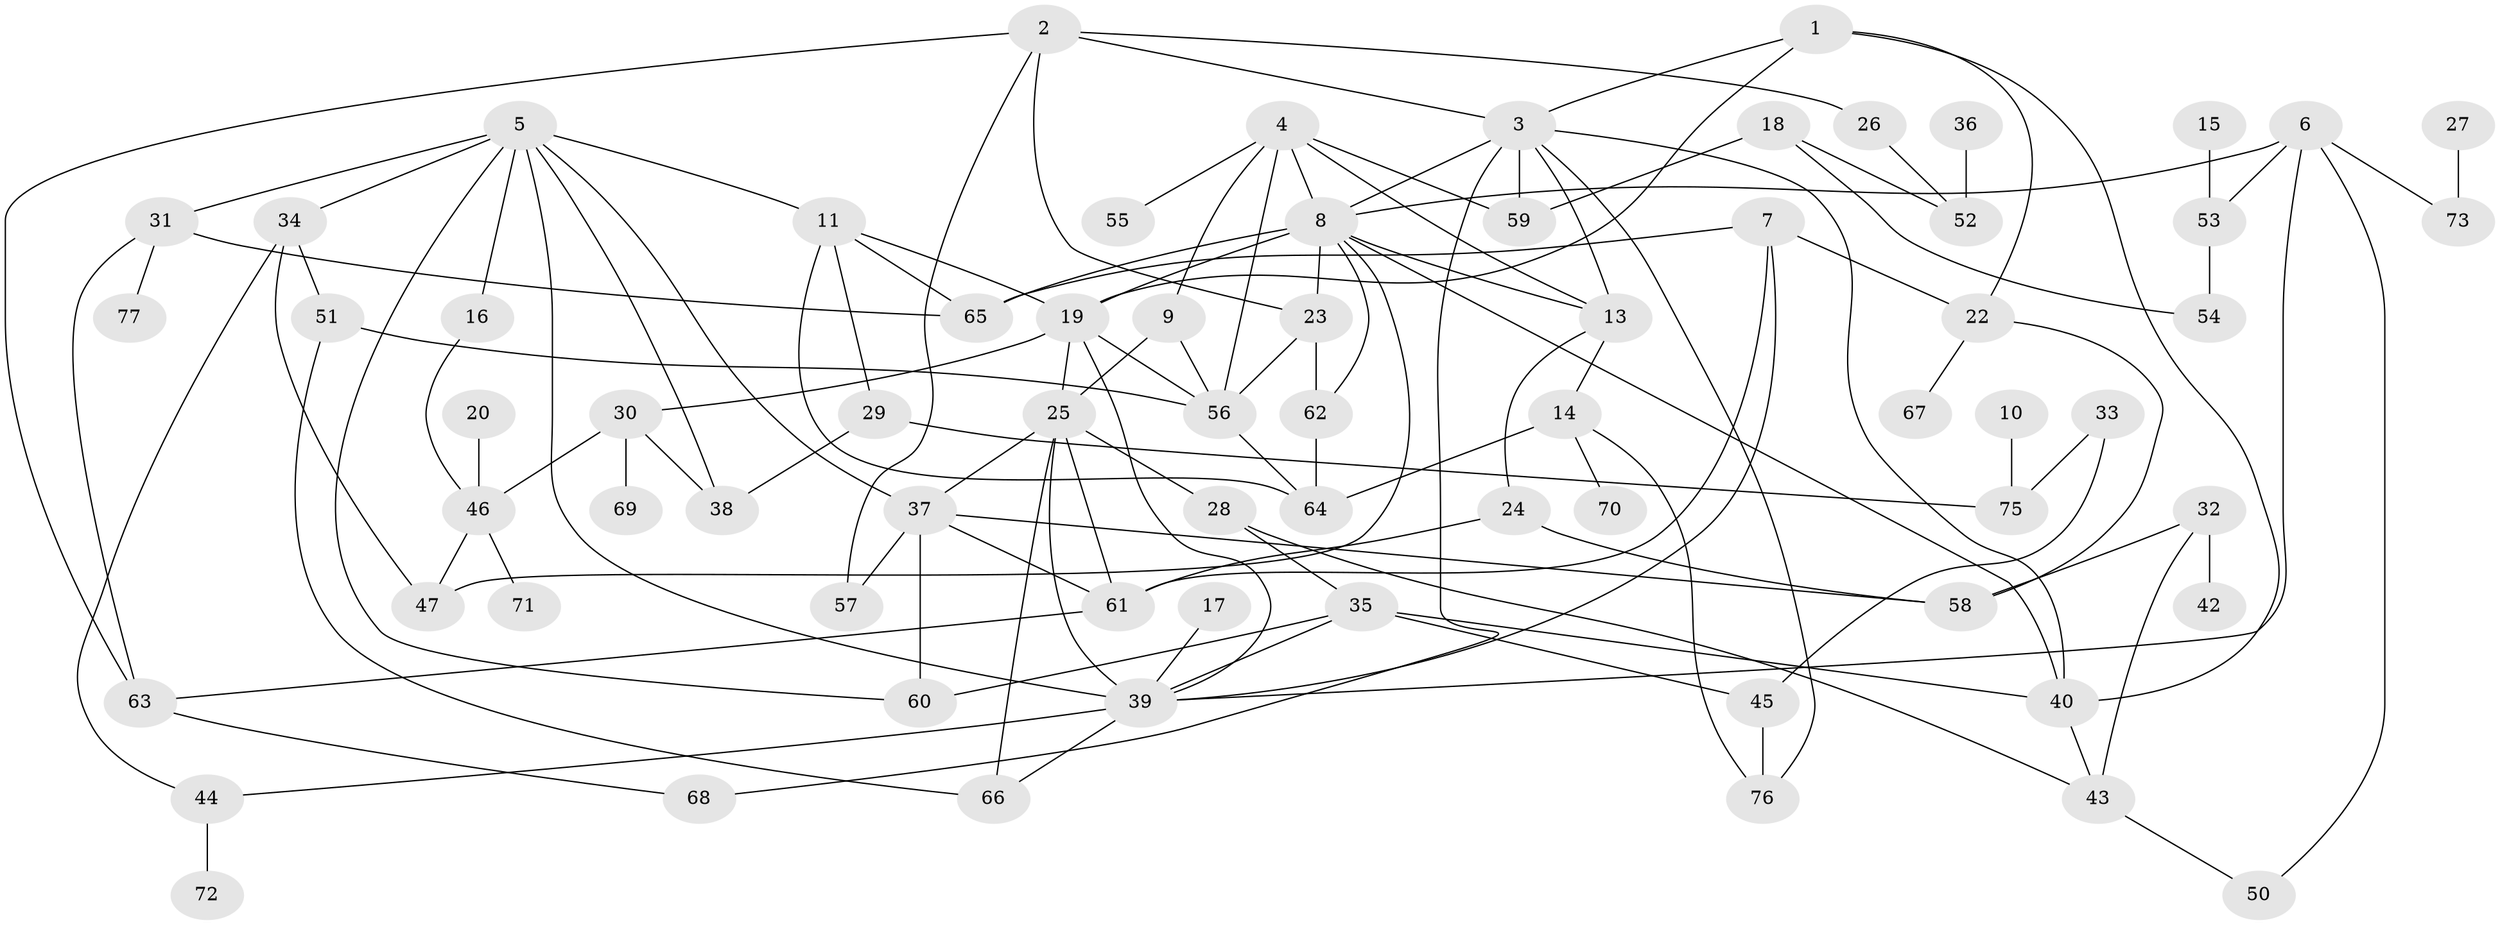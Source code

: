 // original degree distribution, {2: 0.1926605504587156, 5: 0.07339449541284404, 6: 0.07339449541284404, 9: 0.009174311926605505, 1: 0.1834862385321101, 4: 0.1834862385321101, 3: 0.22018348623853212, 0: 0.05504587155963303, 7: 0.009174311926605505}
// Generated by graph-tools (version 1.1) at 2025/48/03/04/25 22:48:17]
// undirected, 71 vertices, 123 edges
graph export_dot {
  node [color=gray90,style=filled];
  1;
  2;
  3;
  4;
  5;
  6;
  7;
  8;
  9;
  10;
  11;
  13;
  14;
  15;
  16;
  17;
  18;
  19;
  20;
  22;
  23;
  24;
  25;
  26;
  27;
  28;
  29;
  30;
  31;
  32;
  33;
  34;
  35;
  36;
  37;
  38;
  39;
  40;
  42;
  43;
  44;
  45;
  46;
  47;
  50;
  51;
  52;
  53;
  54;
  55;
  56;
  57;
  58;
  59;
  60;
  61;
  62;
  63;
  64;
  65;
  66;
  67;
  68;
  69;
  70;
  71;
  72;
  73;
  75;
  76;
  77;
  1 -- 3 [weight=1.0];
  1 -- 19 [weight=1.0];
  1 -- 22 [weight=1.0];
  1 -- 40 [weight=1.0];
  2 -- 3 [weight=1.0];
  2 -- 23 [weight=1.0];
  2 -- 26 [weight=1.0];
  2 -- 57 [weight=1.0];
  2 -- 63 [weight=1.0];
  3 -- 8 [weight=2.0];
  3 -- 13 [weight=1.0];
  3 -- 40 [weight=1.0];
  3 -- 59 [weight=1.0];
  3 -- 68 [weight=1.0];
  3 -- 76 [weight=1.0];
  4 -- 8 [weight=1.0];
  4 -- 9 [weight=1.0];
  4 -- 13 [weight=1.0];
  4 -- 55 [weight=1.0];
  4 -- 56 [weight=1.0];
  4 -- 59 [weight=1.0];
  5 -- 11 [weight=1.0];
  5 -- 16 [weight=1.0];
  5 -- 31 [weight=1.0];
  5 -- 34 [weight=1.0];
  5 -- 37 [weight=1.0];
  5 -- 38 [weight=1.0];
  5 -- 39 [weight=1.0];
  5 -- 60 [weight=1.0];
  6 -- 8 [weight=1.0];
  6 -- 39 [weight=1.0];
  6 -- 50 [weight=1.0];
  6 -- 53 [weight=1.0];
  6 -- 73 [weight=1.0];
  7 -- 22 [weight=1.0];
  7 -- 39 [weight=1.0];
  7 -- 61 [weight=1.0];
  7 -- 65 [weight=1.0];
  8 -- 13 [weight=1.0];
  8 -- 19 [weight=1.0];
  8 -- 23 [weight=1.0];
  8 -- 40 [weight=1.0];
  8 -- 47 [weight=1.0];
  8 -- 62 [weight=1.0];
  8 -- 65 [weight=1.0];
  9 -- 25 [weight=1.0];
  9 -- 56 [weight=1.0];
  10 -- 75 [weight=1.0];
  11 -- 19 [weight=1.0];
  11 -- 29 [weight=1.0];
  11 -- 64 [weight=1.0];
  11 -- 65 [weight=1.0];
  13 -- 14 [weight=2.0];
  13 -- 24 [weight=1.0];
  14 -- 64 [weight=1.0];
  14 -- 70 [weight=1.0];
  14 -- 76 [weight=1.0];
  15 -- 53 [weight=1.0];
  16 -- 46 [weight=1.0];
  17 -- 39 [weight=1.0];
  18 -- 52 [weight=1.0];
  18 -- 54 [weight=1.0];
  18 -- 59 [weight=1.0];
  19 -- 25 [weight=1.0];
  19 -- 30 [weight=1.0];
  19 -- 39 [weight=1.0];
  19 -- 56 [weight=1.0];
  20 -- 46 [weight=1.0];
  22 -- 58 [weight=1.0];
  22 -- 67 [weight=1.0];
  23 -- 56 [weight=1.0];
  23 -- 62 [weight=1.0];
  24 -- 58 [weight=1.0];
  24 -- 61 [weight=1.0];
  25 -- 28 [weight=1.0];
  25 -- 37 [weight=1.0];
  25 -- 39 [weight=2.0];
  25 -- 61 [weight=1.0];
  25 -- 66 [weight=1.0];
  26 -- 52 [weight=1.0];
  27 -- 73 [weight=1.0];
  28 -- 35 [weight=1.0];
  28 -- 43 [weight=1.0];
  29 -- 38 [weight=1.0];
  29 -- 75 [weight=1.0];
  30 -- 38 [weight=1.0];
  30 -- 46 [weight=1.0];
  30 -- 69 [weight=1.0];
  31 -- 63 [weight=1.0];
  31 -- 65 [weight=1.0];
  31 -- 77 [weight=1.0];
  32 -- 42 [weight=1.0];
  32 -- 43 [weight=1.0];
  32 -- 58 [weight=1.0];
  33 -- 45 [weight=1.0];
  33 -- 75 [weight=1.0];
  34 -- 44 [weight=1.0];
  34 -- 47 [weight=1.0];
  34 -- 51 [weight=1.0];
  35 -- 39 [weight=1.0];
  35 -- 40 [weight=1.0];
  35 -- 45 [weight=1.0];
  35 -- 60 [weight=1.0];
  36 -- 52 [weight=1.0];
  37 -- 57 [weight=1.0];
  37 -- 58 [weight=1.0];
  37 -- 60 [weight=1.0];
  37 -- 61 [weight=1.0];
  39 -- 44 [weight=1.0];
  39 -- 66 [weight=1.0];
  40 -- 43 [weight=1.0];
  43 -- 50 [weight=1.0];
  44 -- 72 [weight=1.0];
  45 -- 76 [weight=1.0];
  46 -- 47 [weight=1.0];
  46 -- 71 [weight=1.0];
  51 -- 56 [weight=1.0];
  51 -- 66 [weight=1.0];
  53 -- 54 [weight=1.0];
  56 -- 64 [weight=1.0];
  61 -- 63 [weight=1.0];
  62 -- 64 [weight=1.0];
  63 -- 68 [weight=1.0];
}
